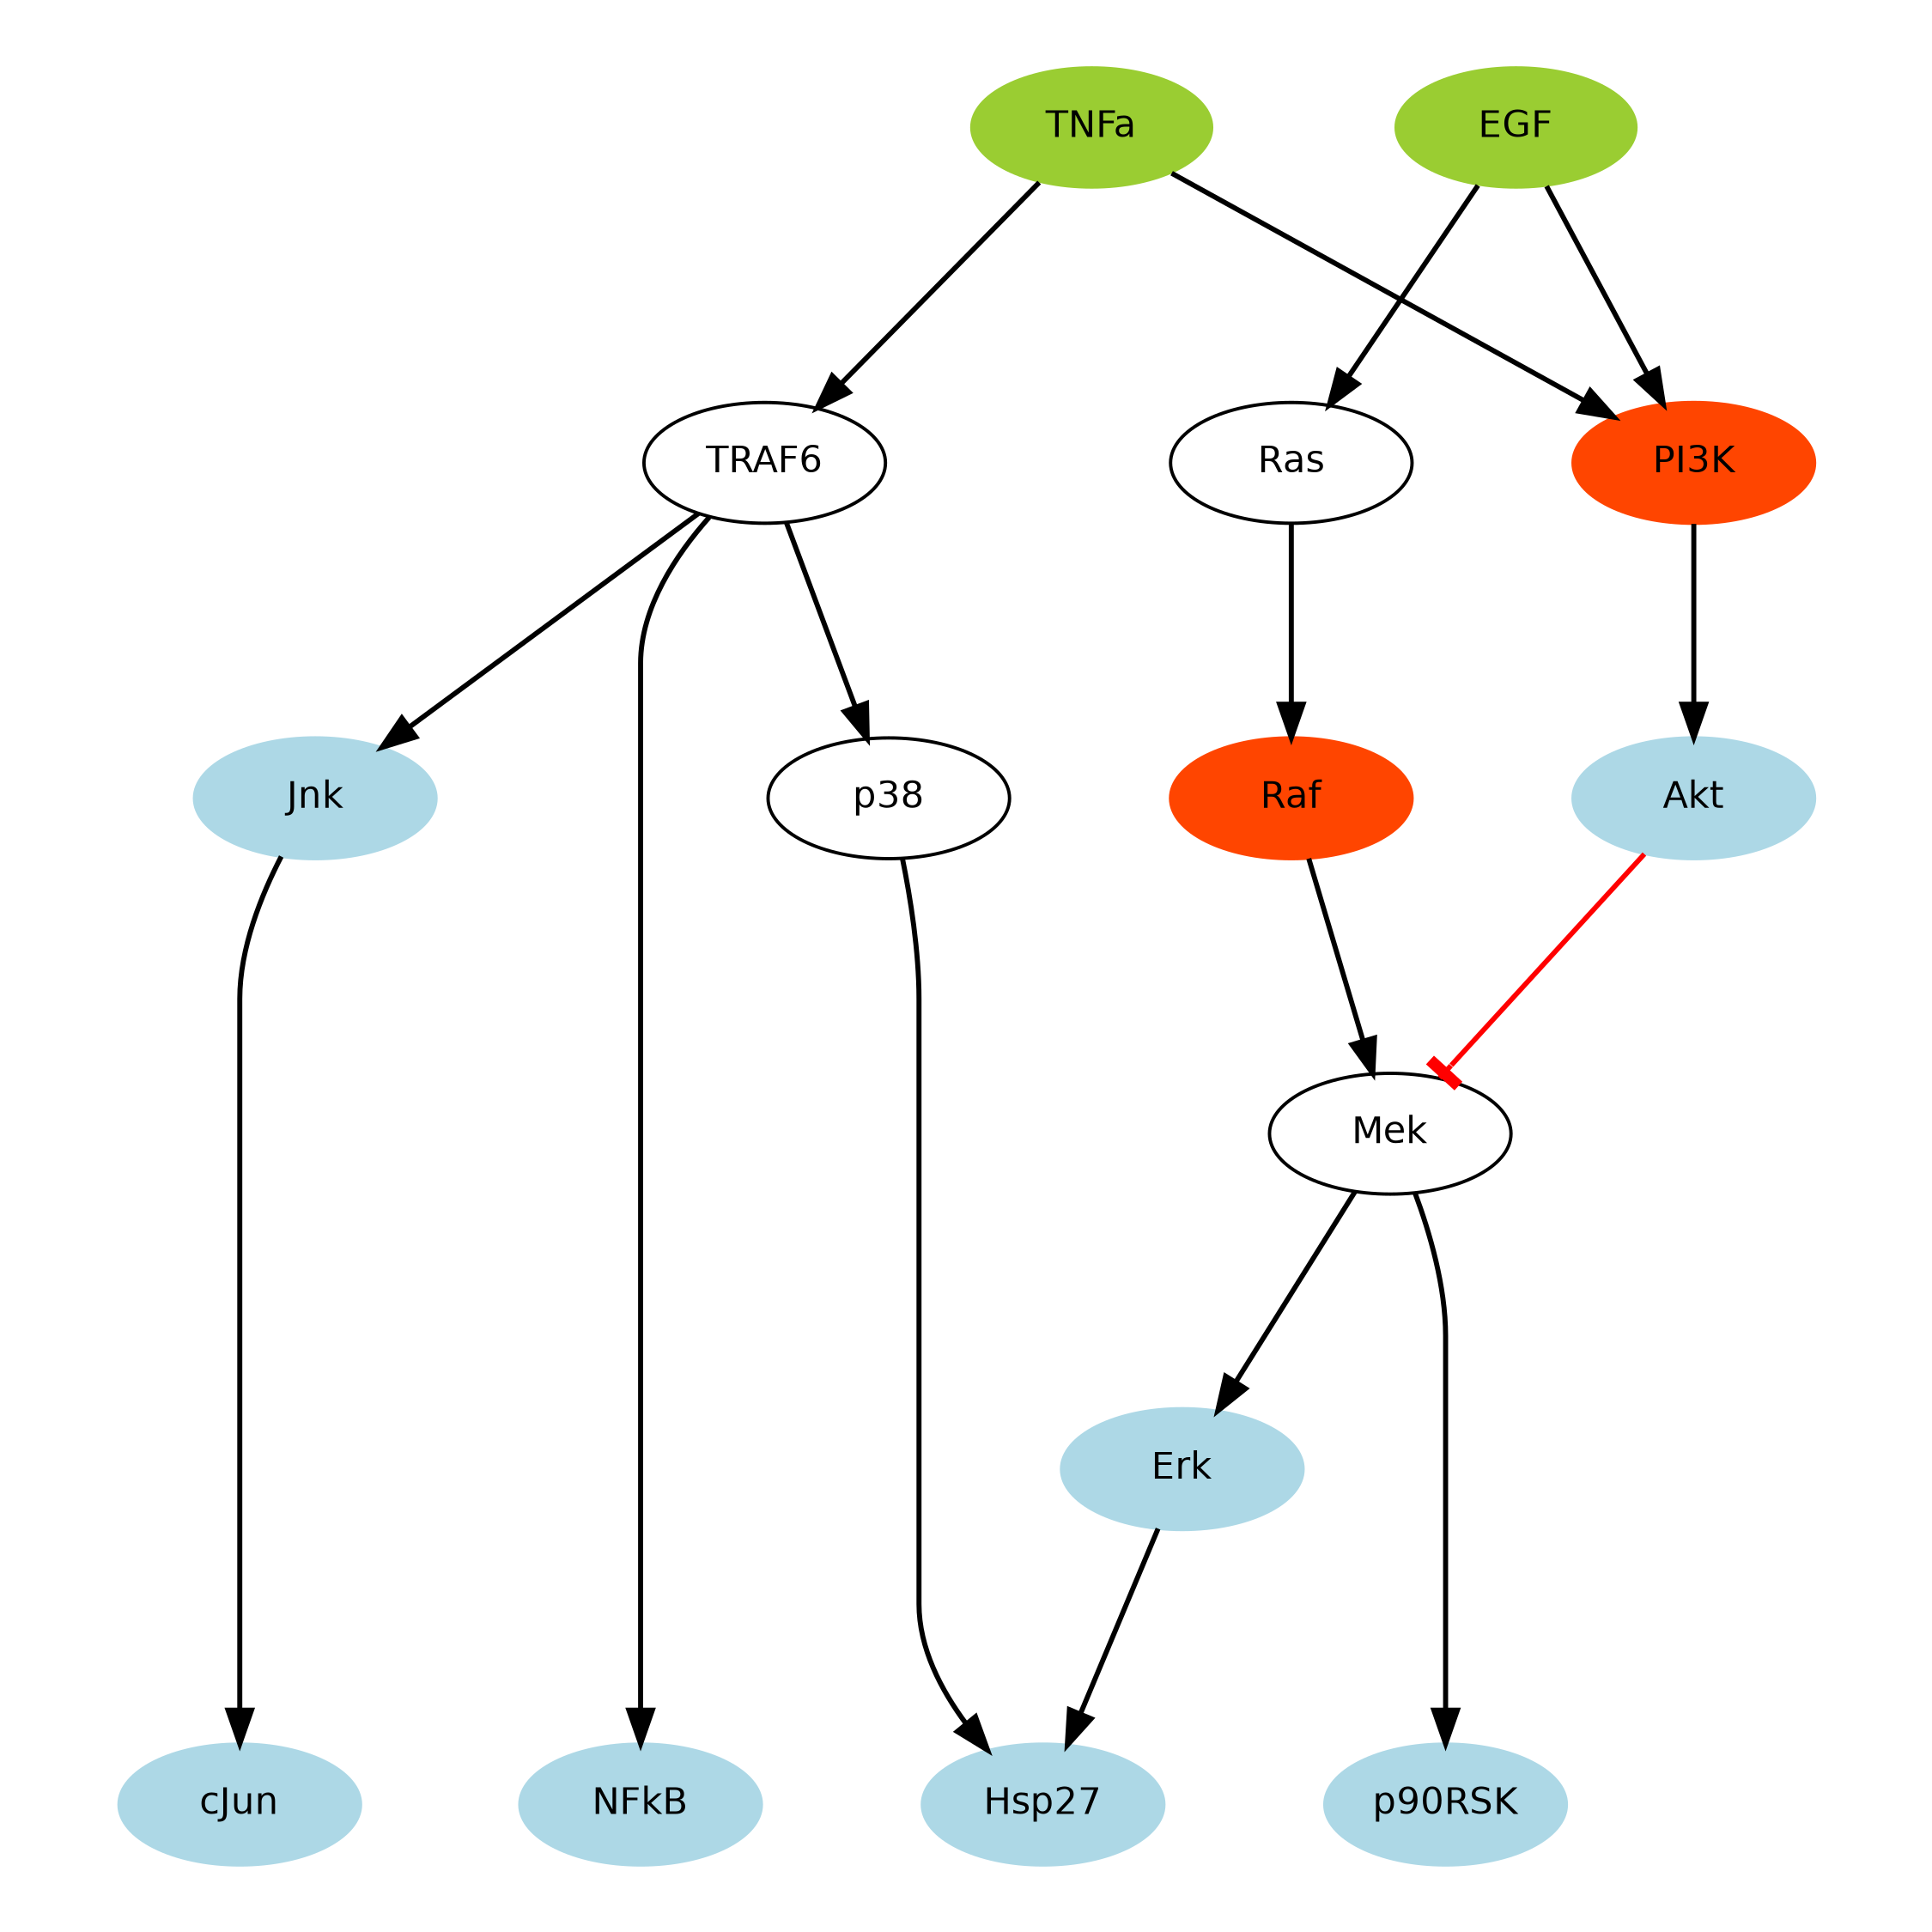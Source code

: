 digraph foo {
	graph [splines=TRUE, size="15,15", bgcolor=white, ratio=fill, pad="0.5,0.5", dpi=72, fontcolor=black, rank=same, rankdir=TB];
	node [label="\N", fontsize=22, fontname=Helvetica, style="filled,bold", shape=circle, fixedsize=TRUE, fillcolor=transparent, color=black, fontcolor=black, height="0.5", width="0.75",  ];
	edge [headport=center, style=solid, penwidth=1, weight="1.0", arrowsize=2, minlen=3, color=black, dir=none, fontcolor=black, arrowhead=none, arrowtail=none, fontsize=14, labelfontsize=11];
	graph [bb="0 0 1080 1080"];
	subgraph 0 {
		graph [bb=""];
		TRAF6 [label=TRAF6, shape=ellipse, fixedsize=FALSE, fillcolor=white, height=1, width=2];
		PI3K [label=PI3K, shape=ellipse, fixedsize=FALSE, fillcolor=orangered, color=orangered, height=1, width=2];
		Ras [label=Ras, shape=ellipse, fixedsize=FALSE, fillcolor=white, height=1, width=2];
	}
	subgraph 1 {
		graph [bb=""];
		Jnk [label=Jnk, shape=ellipse, fixedsize=FALSE, fillcolor=lightblue, color=lightblue, height=1, width=2];
		p38 [label=p38, shape=ellipse, fixedsize=FALSE, fillcolor=white, height=1, width=2];
		Raf [label=Raf, shape=ellipse, fixedsize=FALSE, fillcolor=orangered, color=orangered, height=1, width=2];
		Akt [label=Akt, shape=ellipse, fixedsize=FALSE, fillcolor=lightblue, color=lightblue, height=1, width=2];
	}
	subgraph 2 {
		graph [bb=""];
		Mek [label=Mek, shape=ellipse, fixedsize=FALSE, fillcolor=white, height=1, width=2];
	}
	subgraph 3 {
		graph [rank=source,
			bb=""];
		EGF [label=EGF, style=filled, shape=ellipse, fixedsize=FALSE, fillcolor=olivedrab3, color=olivedrab3, height=1, width=2];
		TNFa [label=TNFa, style=filled, shape=ellipse, fixedsize=FALSE, fillcolor=olivedrab3, color=olivedrab3, height=1, width=2];
	}
	subgraph 4 {
		graph [rank=sink,
			bb=""];
		NFkB [label=NFkB, shape=ellipse, fixedsize=FALSE, fillcolor=lightblue, color=lightblue, height=1, width=2];
		cJun [label=cJun, shape=ellipse, fixedsize=FALSE, fillcolor=lightblue, color=lightblue, height=1, width=2];
		Hsp27 [label=Hsp27, shape=ellipse, fixedsize=FALSE, fillcolor=lightblue, color=lightblue, height=1, width=2];
		p90RSK [label=p90RSK, shape=ellipse, fixedsize=FALSE, fillcolor=lightblue, color=lightblue, height=1, width=2];
	}
	Erk [label=Erk, shape=ellipse, fixedsize=FALSE, fillcolor=lightblue, color=lightblue, height=1, width=2];
	EGF -> Ras:center [penwidth=3, weight=1, dir=forward, arrowhead=normal];
	EGF -> PI3K:center [penwidth=3, weight=1, dir=forward, arrowhead=normal];
	TNFa -> PI3K:center [penwidth=3, weight=1, dir=forward, arrowhead=normal];
	TNFa -> TRAF6:center [penwidth=3, weight=1, dir=forward, arrowhead=normal];
	TRAF6 -> p38:center [penwidth=3, weight=1, dir=forward, arrowhead=normal];
	TRAF6 -> Jnk:center [penwidth=3, weight=1, dir=forward, arrowhead=normal];
	TRAF6 -> NFkB:center [penwidth=3, weight=1, dir=forward, arrowhead=normal];
	Jnk -> cJun:center [penwidth=3, weight=1, dir=forward, arrowhead=normal];
	p38 -> Hsp27:center [penwidth=3, weight=1, dir=forward, arrowhead=normal];
	PI3K -> Akt:center [penwidth=3, weight=1, dir=forward, arrowhead=normal];
	Ras -> Raf:center [penwidth=3, weight=1, dir=forward, arrowhead=normal];
	Raf -> Mek:center [penwidth=3, weight=1, dir=forward, arrowhead=normal];
	Akt -> Mek:center [penwidth=3, weight=1, color=red, dir=forward, arrowhead=tee];
	Mek -> p90RSK:center [penwidth=3, weight=1, dir=forward, arrowhead=normal];
	Mek -> Erk:center [penwidth=3, weight=1, dir=forward, arrowhead=normal];
	Erk -> Hsp27:center [penwidth=3, weight=1, dir=forward, arrowhead=normal];
}
